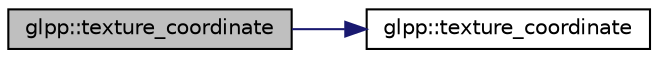 digraph "glpp::texture_coordinate"
{
  edge [fontname="Helvetica",fontsize="10",labelfontname="Helvetica",labelfontsize="10"];
  node [fontname="Helvetica",fontsize="10",shape=record];
  rankdir="LR";
  Node43 [label="glpp::texture_coordinate",height=0.2,width=0.4,color="black", fillcolor="grey75", style="filled", fontcolor="black"];
  Node43 -> Node44 [color="midnightblue",fontsize="10",style="solid",fontname="Helvetica"];
  Node44 [label="glpp::texture_coordinate",height=0.2,width=0.4,color="black", fillcolor="white", style="filled",URL="$namespaceglpp.html#afa497f581263758c5e194771502a15b9",tooltip="Submit a texture coordinate of length 2. "];
}
